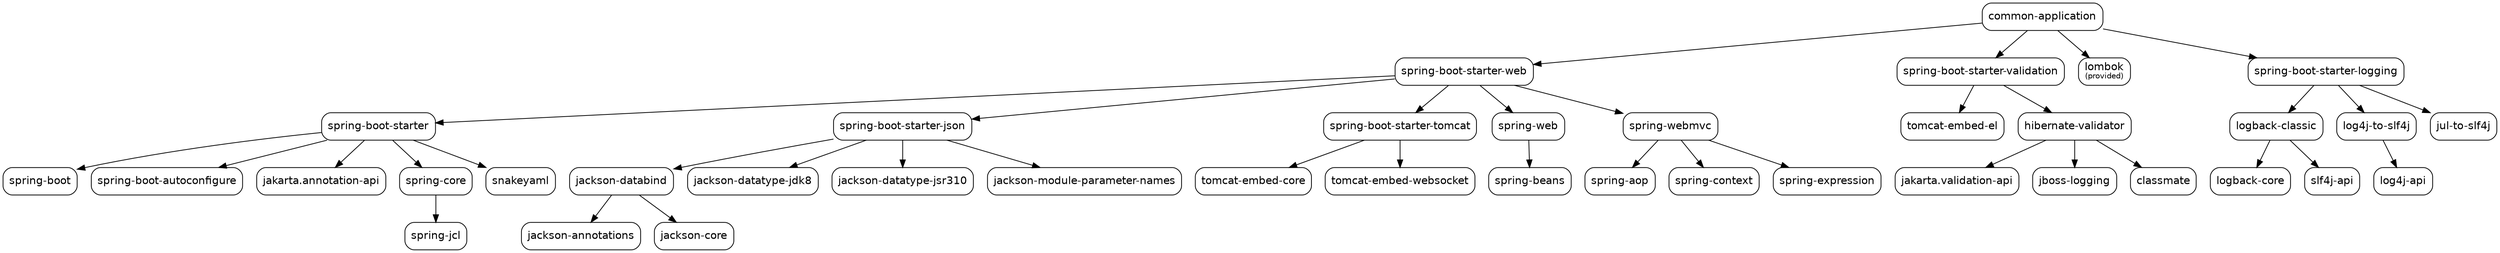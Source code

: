 digraph "common-application" {
  node [shape="box",style="rounded",fontname="Helvetica",fontsize="14"]
  edge [fontsize="10",fontname="Helvetica"]

  // Node Definitions:
  "org.springframework.boot:spring-boot-starter:jar"[label=<spring-boot-starter>]
  "org.springframework.boot:spring-boot:jar"[label=<spring-boot>]
  "org.springframework.boot:spring-boot-autoconfigure:jar"[label=<spring-boot-autoconfigure>]
  "jakarta.annotation:jakarta.annotation-api:jar"[label=<jakarta.annotation-api>]
  "org.springframework:spring-core:jar"[label=<spring-core>]
  "org.springframework:spring-jcl:jar"[label=<spring-jcl>]
  "org.yaml:snakeyaml:jar"[label=<snakeyaml>]
  "org.springframework.boot:spring-boot-starter-web:jar"[label=<spring-boot-starter-web>]
  "com.fasterxml.jackson.core:jackson-databind:jar"[label=<jackson-databind>]
  "com.fasterxml.jackson.core:jackson-annotations:jar"[label=<jackson-annotations>]
  "com.fasterxml.jackson.core:jackson-core:jar"[label=<jackson-core>]
  "org.springframework.boot:spring-boot-starter-json:jar"[label=<spring-boot-starter-json>]
  "com.fasterxml.jackson.datatype:jackson-datatype-jdk8:jar"[label=<jackson-datatype-jdk8>]
  "com.fasterxml.jackson.datatype:jackson-datatype-jsr310:jar"[label=<jackson-datatype-jsr310>]
  "com.fasterxml.jackson.module:jackson-module-parameter-names:jar"[label=<jackson-module-parameter-names>]
  "org.springframework.boot:spring-boot-starter-tomcat:jar"[label=<spring-boot-starter-tomcat>]
  "org.apache.tomcat.embed:tomcat-embed-core:jar"[label=<tomcat-embed-core>]
  "org.apache.tomcat.embed:tomcat-embed-websocket:jar"[label=<tomcat-embed-websocket>]
  "org.springframework:spring-web:jar"[label=<spring-web>]
  "org.springframework:spring-beans:jar"[label=<spring-beans>]
  "org.springframework:spring-webmvc:jar"[label=<spring-webmvc>]
  "org.springframework:spring-aop:jar"[label=<spring-aop>]
  "org.springframework:spring-context:jar"[label=<spring-context>]
  "org.springframework:spring-expression:jar"[label=<spring-expression>]
  "com.food.ordering.system:common-application:jar"[label=<common-application>]
  "org.springframework.boot:spring-boot-starter-validation:jar"[label=<spring-boot-starter-validation>]
  "org.apache.tomcat.embed:tomcat-embed-el:jar"[label=<tomcat-embed-el>]
  "org.hibernate.validator:hibernate-validator:jar"[label=<hibernate-validator>]
  "jakarta.validation:jakarta.validation-api:jar"[label=<jakarta.validation-api>]
  "org.jboss.logging:jboss-logging:jar"[label=<jboss-logging>]
  "com.fasterxml:classmate:jar"[label=<classmate>]
  "org.projectlombok:lombok:jar"[label=<lombok<font point-size="10"><br/>(provided)</font>>]
  "ch.qos.logback:logback-classic:jar"[label=<logback-classic>]
  "ch.qos.logback:logback-core:jar"[label=<logback-core>]
  "org.slf4j:slf4j-api:jar"[label=<slf4j-api>]
  "org.springframework.boot:spring-boot-starter-logging:jar"[label=<spring-boot-starter-logging>]
  "org.apache.logging.log4j:log4j-to-slf4j:jar"[label=<log4j-to-slf4j>]
  "org.apache.logging.log4j:log4j-api:jar"[label=<log4j-api>]
  "org.slf4j:jul-to-slf4j:jar"[label=<jul-to-slf4j>]

  // Edge Definitions:
  "org.springframework.boot:spring-boot-starter:jar" -> "org.springframework.boot:spring-boot:jar"
  "org.springframework.boot:spring-boot-starter:jar" -> "org.springframework.boot:spring-boot-autoconfigure:jar"
  "org.springframework.boot:spring-boot-starter:jar" -> "jakarta.annotation:jakarta.annotation-api:jar"
  "org.springframework:spring-core:jar" -> "org.springframework:spring-jcl:jar"
  "org.springframework.boot:spring-boot-starter:jar" -> "org.springframework:spring-core:jar"
  "org.springframework.boot:spring-boot-starter:jar" -> "org.yaml:snakeyaml:jar"
  "org.springframework.boot:spring-boot-starter-web:jar" -> "org.springframework.boot:spring-boot-starter:jar"
  "com.fasterxml.jackson.core:jackson-databind:jar" -> "com.fasterxml.jackson.core:jackson-annotations:jar"
  "com.fasterxml.jackson.core:jackson-databind:jar" -> "com.fasterxml.jackson.core:jackson-core:jar"
  "org.springframework.boot:spring-boot-starter-json:jar" -> "com.fasterxml.jackson.core:jackson-databind:jar"
  "org.springframework.boot:spring-boot-starter-json:jar" -> "com.fasterxml.jackson.datatype:jackson-datatype-jdk8:jar"
  "org.springframework.boot:spring-boot-starter-json:jar" -> "com.fasterxml.jackson.datatype:jackson-datatype-jsr310:jar"
  "org.springframework.boot:spring-boot-starter-json:jar" -> "com.fasterxml.jackson.module:jackson-module-parameter-names:jar"
  "org.springframework.boot:spring-boot-starter-web:jar" -> "org.springframework.boot:spring-boot-starter-json:jar"
  "org.springframework.boot:spring-boot-starter-tomcat:jar" -> "org.apache.tomcat.embed:tomcat-embed-core:jar"
  "org.springframework.boot:spring-boot-starter-tomcat:jar" -> "org.apache.tomcat.embed:tomcat-embed-websocket:jar"
  "org.springframework.boot:spring-boot-starter-web:jar" -> "org.springframework.boot:spring-boot-starter-tomcat:jar"
  "org.springframework:spring-web:jar" -> "org.springframework:spring-beans:jar"
  "org.springframework.boot:spring-boot-starter-web:jar" -> "org.springframework:spring-web:jar"
  "org.springframework:spring-webmvc:jar" -> "org.springframework:spring-aop:jar"
  "org.springframework:spring-webmvc:jar" -> "org.springframework:spring-context:jar"
  "org.springframework:spring-webmvc:jar" -> "org.springframework:spring-expression:jar"
  "org.springframework.boot:spring-boot-starter-web:jar" -> "org.springframework:spring-webmvc:jar"
  "com.food.ordering.system:common-application:jar" -> "org.springframework.boot:spring-boot-starter-web:jar"
  "org.springframework.boot:spring-boot-starter-validation:jar" -> "org.apache.tomcat.embed:tomcat-embed-el:jar"
  "org.hibernate.validator:hibernate-validator:jar" -> "jakarta.validation:jakarta.validation-api:jar"
  "org.hibernate.validator:hibernate-validator:jar" -> "org.jboss.logging:jboss-logging:jar"
  "org.hibernate.validator:hibernate-validator:jar" -> "com.fasterxml:classmate:jar"
  "org.springframework.boot:spring-boot-starter-validation:jar" -> "org.hibernate.validator:hibernate-validator:jar"
  "com.food.ordering.system:common-application:jar" -> "org.springframework.boot:spring-boot-starter-validation:jar"
  "com.food.ordering.system:common-application:jar" -> "org.projectlombok:lombok:jar"
  "ch.qos.logback:logback-classic:jar" -> "ch.qos.logback:logback-core:jar"
  "ch.qos.logback:logback-classic:jar" -> "org.slf4j:slf4j-api:jar"
  "org.springframework.boot:spring-boot-starter-logging:jar" -> "ch.qos.logback:logback-classic:jar"
  "org.apache.logging.log4j:log4j-to-slf4j:jar" -> "org.apache.logging.log4j:log4j-api:jar"
  "org.springframework.boot:spring-boot-starter-logging:jar" -> "org.apache.logging.log4j:log4j-to-slf4j:jar"
  "org.springframework.boot:spring-boot-starter-logging:jar" -> "org.slf4j:jul-to-slf4j:jar"
  "com.food.ordering.system:common-application:jar" -> "org.springframework.boot:spring-boot-starter-logging:jar"
}